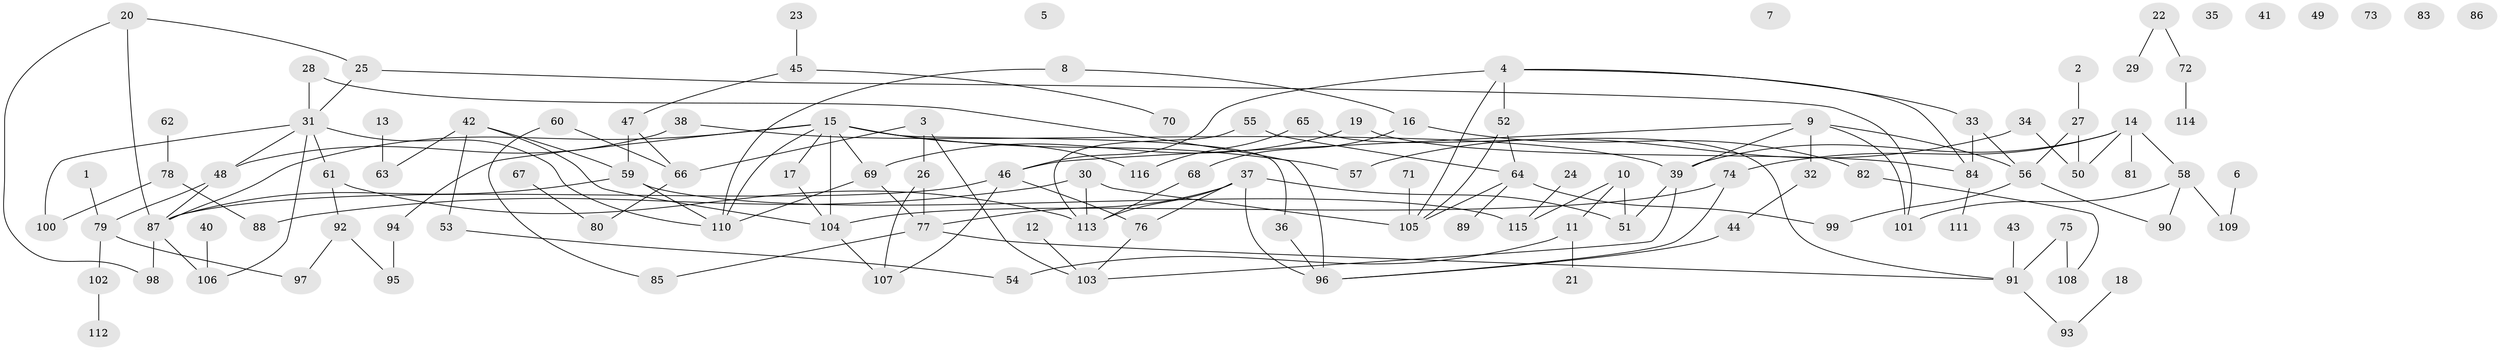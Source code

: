 // coarse degree distribution, {1: 0.1728395061728395, 4: 0.1111111111111111, 5: 0.06172839506172839, 0: 0.09876543209876543, 3: 0.12345679012345678, 2: 0.30864197530864196, 8: 0.04938271604938271, 6: 0.037037037037037035, 7: 0.037037037037037035}
// Generated by graph-tools (version 1.1) at 2025/41/03/06/25 10:41:19]
// undirected, 116 vertices, 150 edges
graph export_dot {
graph [start="1"]
  node [color=gray90,style=filled];
  1;
  2;
  3;
  4;
  5;
  6;
  7;
  8;
  9;
  10;
  11;
  12;
  13;
  14;
  15;
  16;
  17;
  18;
  19;
  20;
  21;
  22;
  23;
  24;
  25;
  26;
  27;
  28;
  29;
  30;
  31;
  32;
  33;
  34;
  35;
  36;
  37;
  38;
  39;
  40;
  41;
  42;
  43;
  44;
  45;
  46;
  47;
  48;
  49;
  50;
  51;
  52;
  53;
  54;
  55;
  56;
  57;
  58;
  59;
  60;
  61;
  62;
  63;
  64;
  65;
  66;
  67;
  68;
  69;
  70;
  71;
  72;
  73;
  74;
  75;
  76;
  77;
  78;
  79;
  80;
  81;
  82;
  83;
  84;
  85;
  86;
  87;
  88;
  89;
  90;
  91;
  92;
  93;
  94;
  95;
  96;
  97;
  98;
  99;
  100;
  101;
  102;
  103;
  104;
  105;
  106;
  107;
  108;
  109;
  110;
  111;
  112;
  113;
  114;
  115;
  116;
  1 -- 79;
  2 -- 27;
  3 -- 26;
  3 -- 66;
  3 -- 103;
  4 -- 33;
  4 -- 46;
  4 -- 52;
  4 -- 84;
  4 -- 105;
  6 -- 109;
  8 -- 16;
  8 -- 110;
  9 -- 32;
  9 -- 39;
  9 -- 46;
  9 -- 56;
  9 -- 101;
  10 -- 11;
  10 -- 51;
  10 -- 115;
  11 -- 21;
  11 -- 54;
  12 -- 103;
  13 -- 63;
  14 -- 39;
  14 -- 50;
  14 -- 58;
  14 -- 74;
  14 -- 81;
  15 -- 17;
  15 -- 36;
  15 -- 57;
  15 -- 69;
  15 -- 87;
  15 -- 94;
  15 -- 104;
  15 -- 110;
  15 -- 116;
  16 -- 68;
  16 -- 82;
  17 -- 104;
  18 -- 93;
  19 -- 69;
  19 -- 84;
  20 -- 25;
  20 -- 87;
  20 -- 98;
  22 -- 29;
  22 -- 72;
  23 -- 45;
  24 -- 115;
  25 -- 31;
  25 -- 101;
  26 -- 77;
  26 -- 107;
  27 -- 50;
  27 -- 56;
  28 -- 31;
  28 -- 96;
  30 -- 88;
  30 -- 105;
  30 -- 113;
  31 -- 48;
  31 -- 61;
  31 -- 100;
  31 -- 106;
  31 -- 110;
  32 -- 44;
  33 -- 56;
  33 -- 84;
  34 -- 50;
  34 -- 57;
  36 -- 96;
  37 -- 51;
  37 -- 76;
  37 -- 77;
  37 -- 96;
  37 -- 113;
  38 -- 39;
  38 -- 48;
  39 -- 51;
  39 -- 103;
  40 -- 106;
  42 -- 53;
  42 -- 59;
  42 -- 63;
  42 -- 104;
  43 -- 91;
  44 -- 96;
  45 -- 47;
  45 -- 70;
  46 -- 76;
  46 -- 87;
  46 -- 107;
  47 -- 59;
  47 -- 66;
  48 -- 79;
  48 -- 87;
  52 -- 64;
  52 -- 105;
  53 -- 54;
  55 -- 64;
  55 -- 113;
  56 -- 90;
  56 -- 99;
  58 -- 90;
  58 -- 101;
  58 -- 109;
  59 -- 87;
  59 -- 110;
  59 -- 115;
  60 -- 66;
  60 -- 85;
  61 -- 92;
  61 -- 113;
  62 -- 78;
  64 -- 89;
  64 -- 99;
  64 -- 105;
  65 -- 91;
  65 -- 116;
  66 -- 80;
  67 -- 80;
  68 -- 113;
  69 -- 77;
  69 -- 110;
  71 -- 105;
  72 -- 114;
  74 -- 96;
  74 -- 104;
  75 -- 91;
  75 -- 108;
  76 -- 103;
  77 -- 85;
  77 -- 91;
  78 -- 88;
  78 -- 100;
  79 -- 97;
  79 -- 102;
  82 -- 108;
  84 -- 111;
  87 -- 98;
  87 -- 106;
  91 -- 93;
  92 -- 95;
  92 -- 97;
  94 -- 95;
  102 -- 112;
  104 -- 107;
}
